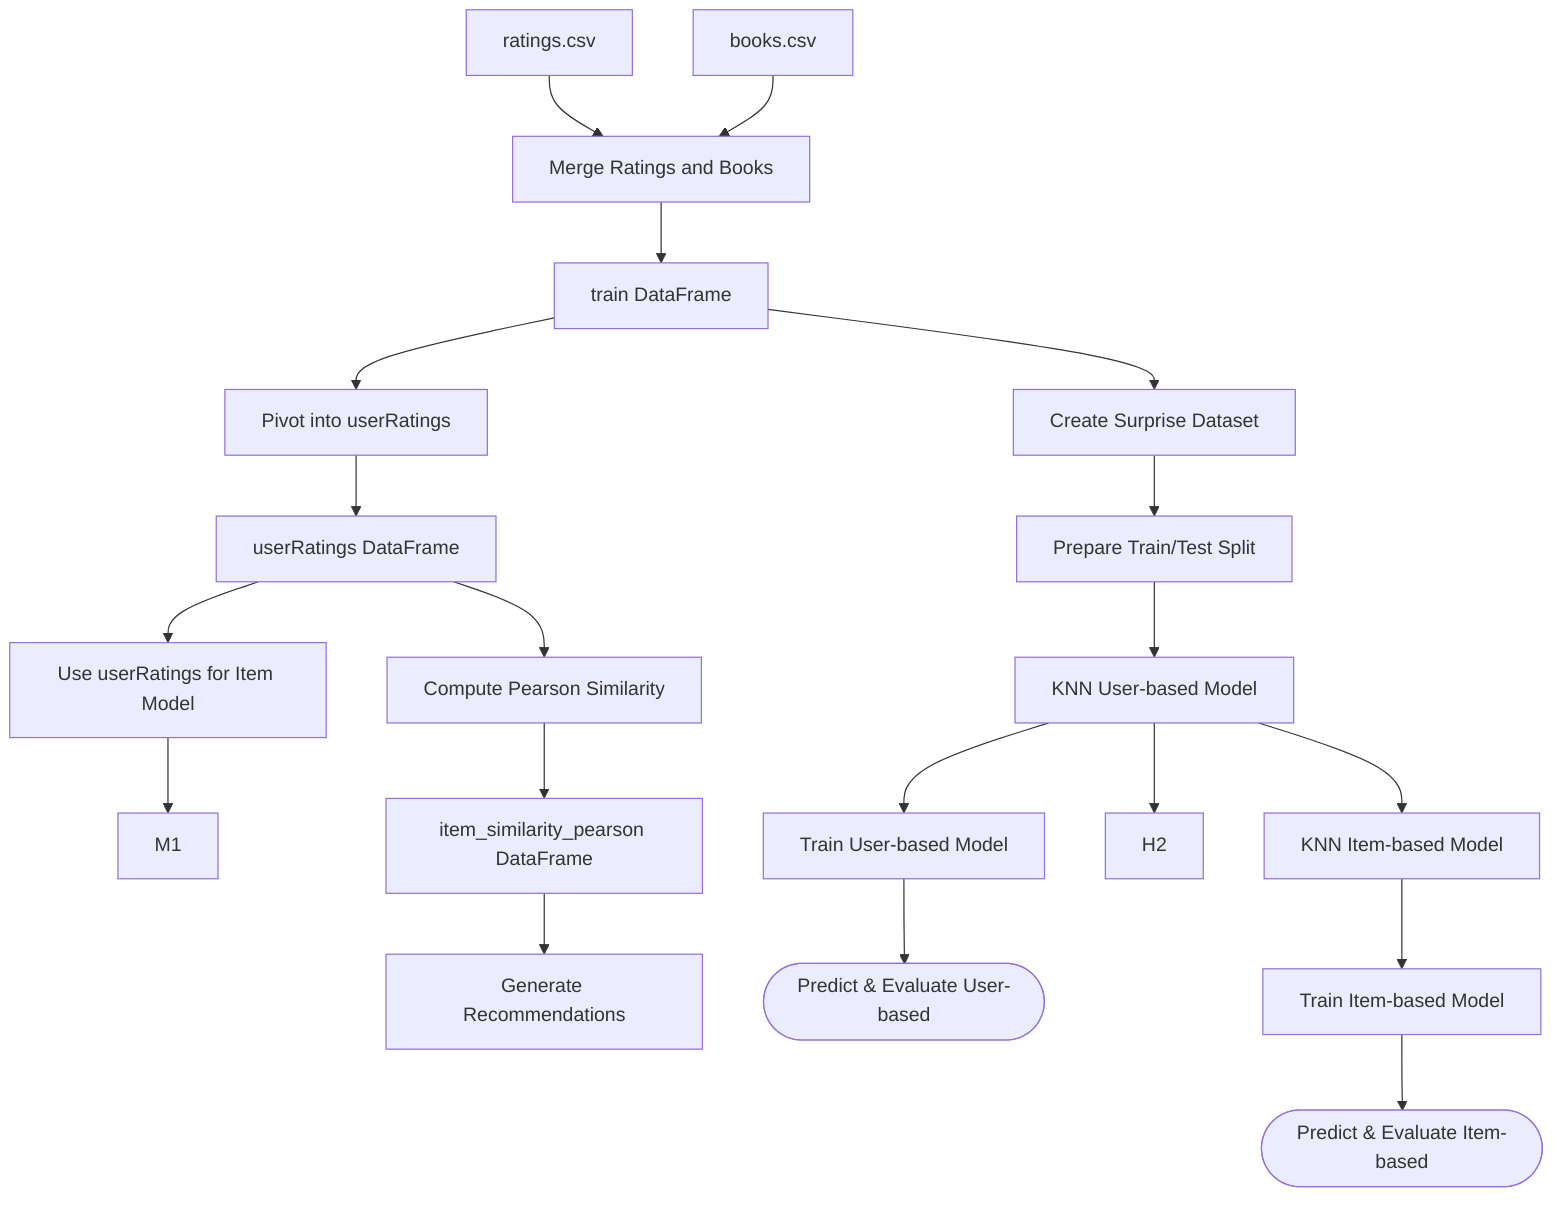flowchart TD
    A1["ratings.csv"] --> B1
    A2["books.csv"] --> B1
    B1["Merge Ratings and Books"] --> C1
    %% C1 is 'train' DataFrame after merging ratings and books
    C1["train DataFrame"] --> D1
    C1 --> D2
    D1["Pivot into userRatings"] --> E1
    D2["Create Surprise Dataset"] --> F1
    E1["userRatings DataFrame"] --> F2
    F1["Prepare Train/Test Split"]
    F1 --> G1
    G1["KNN User-based Model"] --> H1
    G1 --> H2
    H1["Train User-based Model"]
    H1 --> I1
    I1(["Predict & Evaluate User-based"])
    E1 --> J1
    J1["Compute Pearson Similarity"] --> K1
    K1["item_similarity_pearson DataFrame"] --> L1
    L1["Generate Recommendations"]
    F2["Use userRatings for Item Model"] --> M1
    G1 --> N1
    N1["KNN Item-based Model"] --> O1
    O1["Train Item-based Model"]
    O1 --> P1
    P1(["Predict & Evaluate Item-based"])